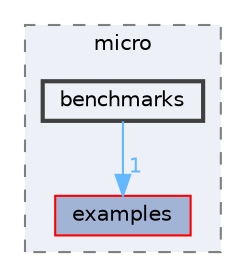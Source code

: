 digraph "Arduino/GetStartedWithMachineLearningOnArduino/tflite-micro-main/tensorflow/lite/micro/benchmarks"
{
 // LATEX_PDF_SIZE
  bgcolor="transparent";
  edge [fontname=Helvetica,fontsize=10,labelfontname=Helvetica,labelfontsize=10];
  node [fontname=Helvetica,fontsize=10,shape=box,height=0.2,width=0.4];
  compound=true
  subgraph clusterdir_b8cffeb19aff853b8801b5d330607df8 {
    graph [ bgcolor="#edf0f7", pencolor="grey50", label="micro", fontname=Helvetica,fontsize=10 style="filled,dashed", URL="dir_b8cffeb19aff853b8801b5d330607df8.html",tooltip=""]
  dir_aa8c078f5a90dd35cdfcd371d0c8899e [label="examples", fillcolor="#a2b4d6", color="red", style="filled", URL="dir_aa8c078f5a90dd35cdfcd371d0c8899e.html",tooltip=""];
  dir_392e86d3092e0705c93aa009220fefd2 [label="benchmarks", fillcolor="#edf0f7", color="grey25", style="filled,bold", URL="dir_392e86d3092e0705c93aa009220fefd2.html",tooltip=""];
  }
  dir_392e86d3092e0705c93aa009220fefd2->dir_aa8c078f5a90dd35cdfcd371d0c8899e [headlabel="1", labeldistance=1.5 headhref="dir_000026_000100.html" href="dir_000026_000100.html" color="steelblue1" fontcolor="steelblue1"];
}

